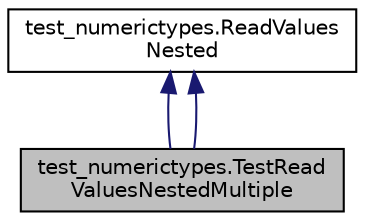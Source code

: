 digraph "test_numerictypes.TestReadValuesNestedMultiple"
{
 // LATEX_PDF_SIZE
  edge [fontname="Helvetica",fontsize="10",labelfontname="Helvetica",labelfontsize="10"];
  node [fontname="Helvetica",fontsize="10",shape=record];
  Node1 [label="test_numerictypes.TestRead\lValuesNestedMultiple",height=0.2,width=0.4,color="black", fillcolor="grey75", style="filled", fontcolor="black",tooltip=" "];
  Node2 -> Node1 [dir="back",color="midnightblue",fontsize="10",style="solid",fontname="Helvetica"];
  Node2 [label="test_numerictypes.ReadValues\lNested",height=0.2,width=0.4,color="black", fillcolor="white", style="filled",URL="$classtest__numerictypes_1_1ReadValuesNested.html",tooltip=" "];
  Node2 -> Node1 [dir="back",color="midnightblue",fontsize="10",style="solid",fontname="Helvetica"];
}
